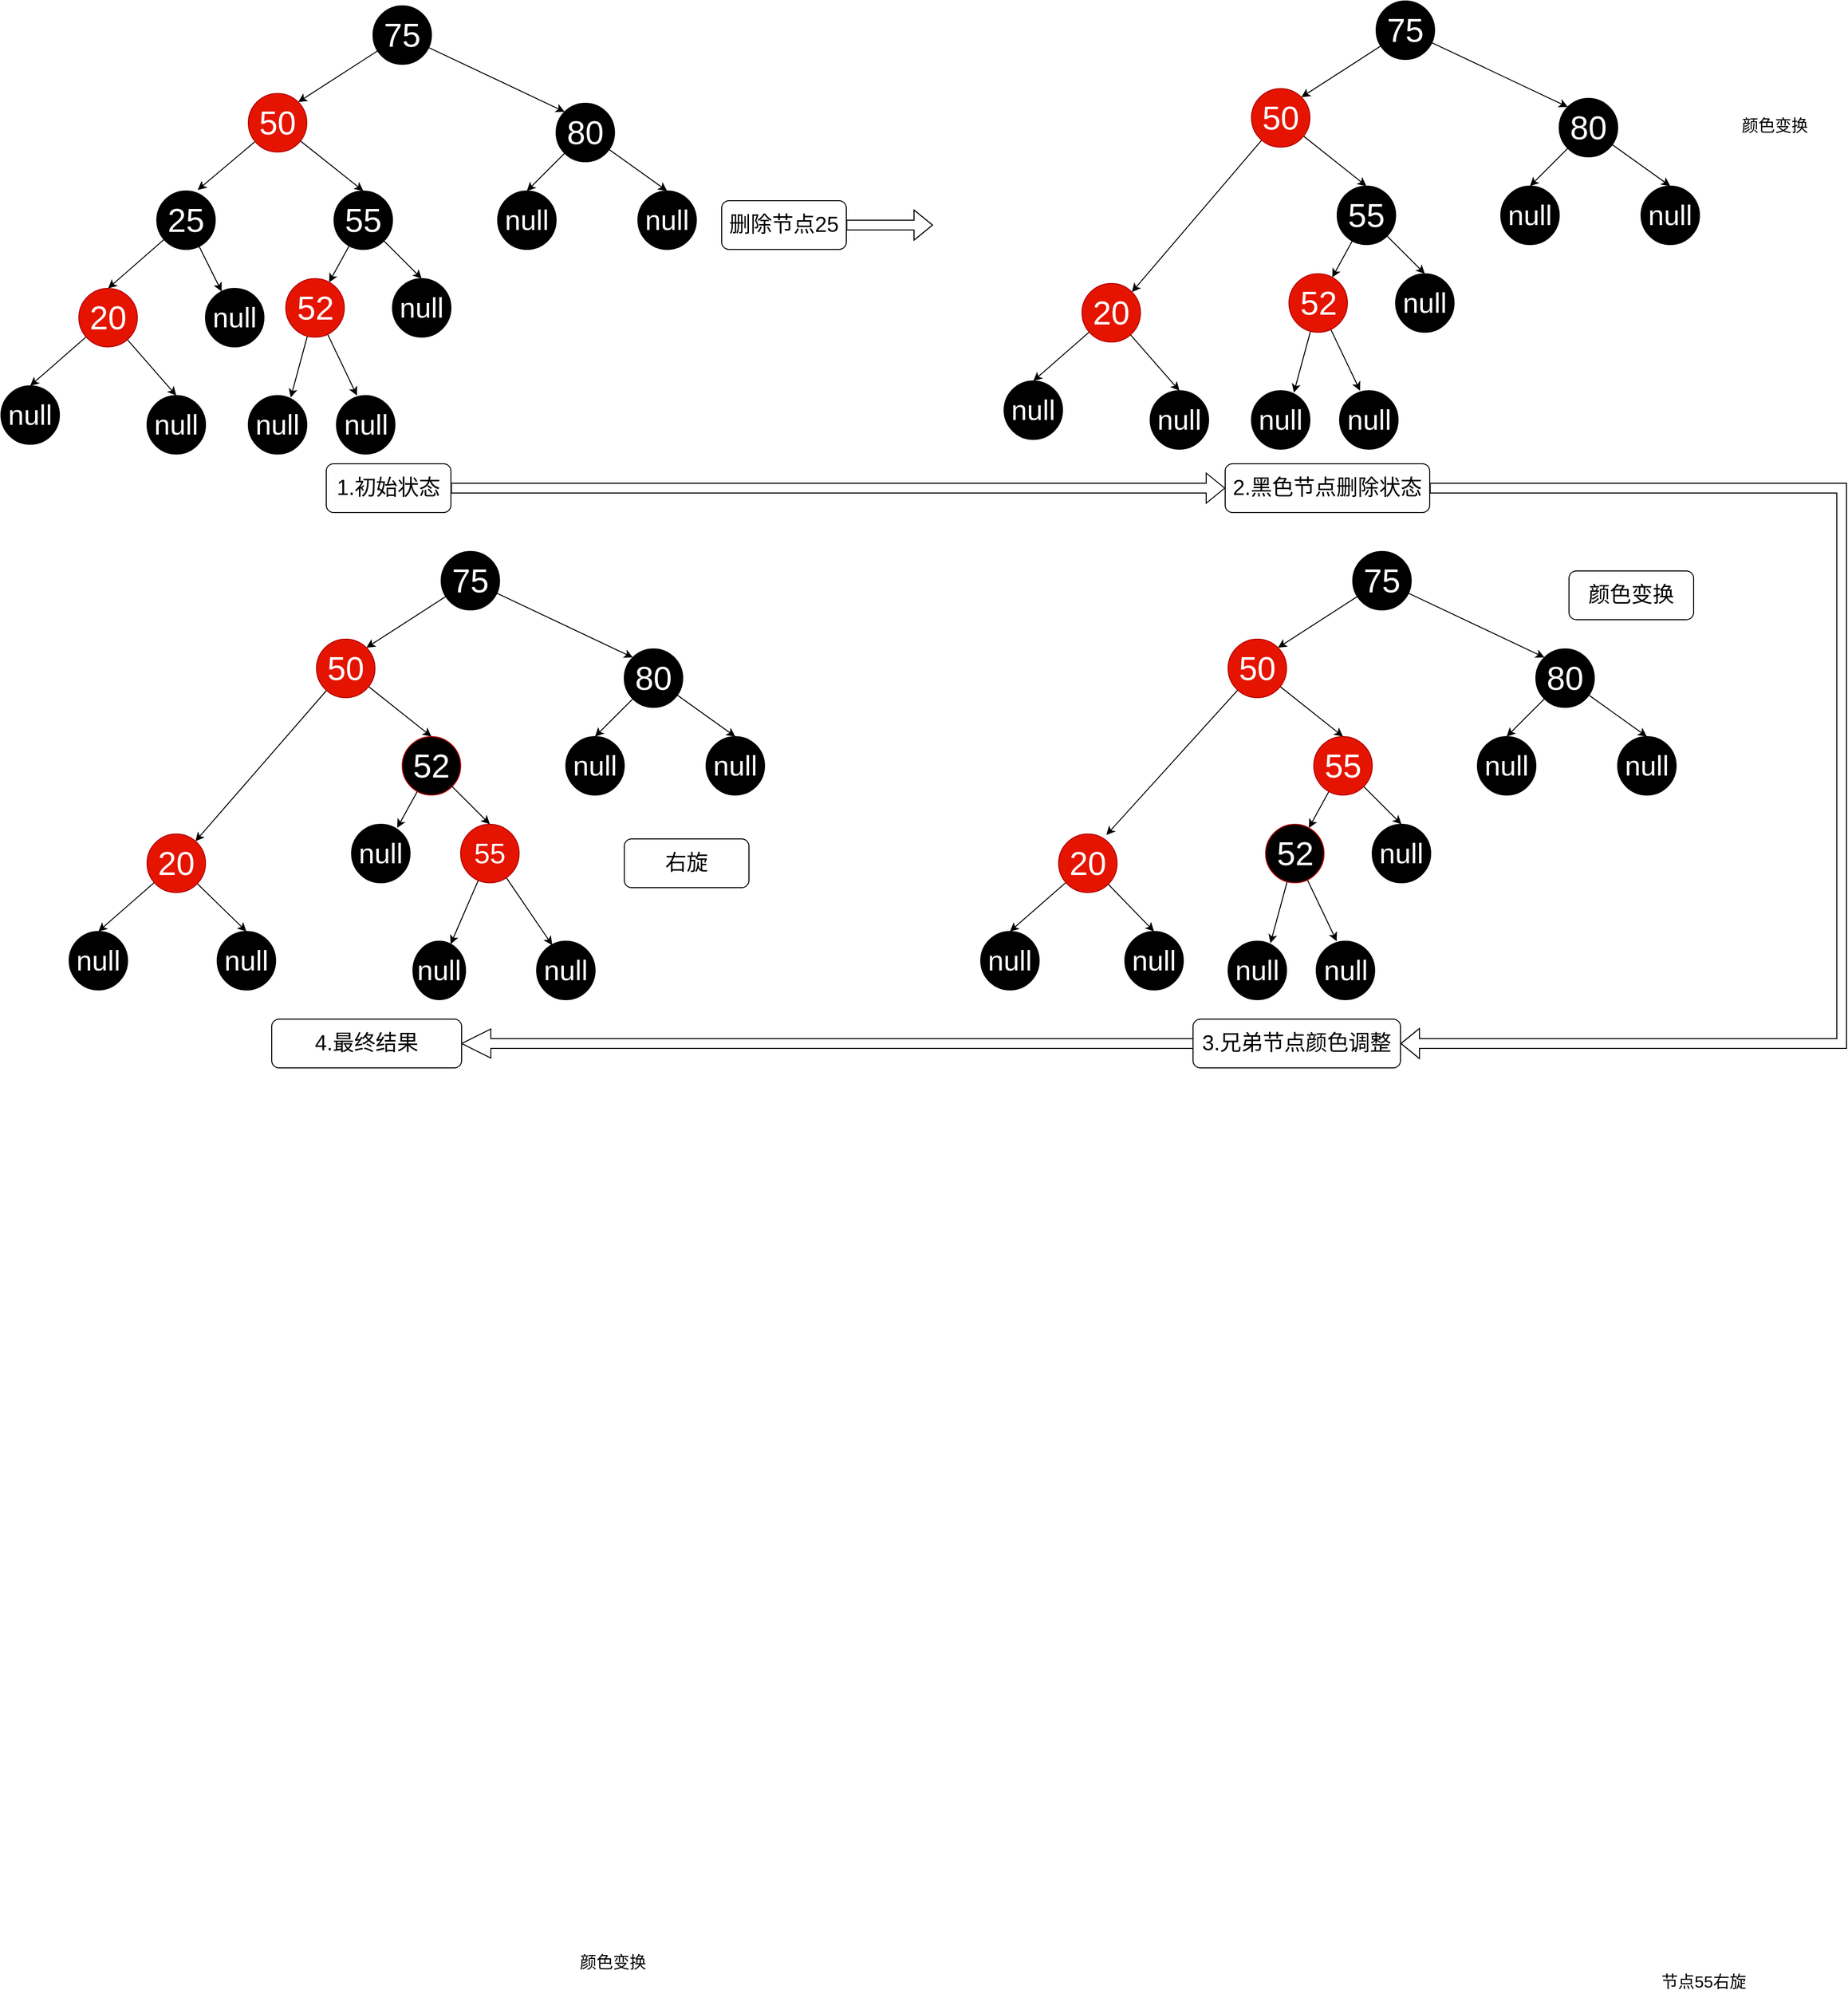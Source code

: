 <mxfile version="13.1.2" type="device"><diagram id="W_pzp3pL3rZrFJ7ERunr" name="第 1 页"><mxGraphModel dx="2239" dy="3083" grid="1" gridSize="10" guides="1" tooltips="1" connect="1" arrows="1" fold="1" page="1" pageScale="1" pageWidth="827" pageHeight="1169" math="0" shadow="0"><root><mxCell id="0"/><mxCell id="1" parent="0"/><mxCell id="Wbxu3e-vr_ZZM8FjFTum-79" style="edgeStyle=orthogonalEdgeStyle;shape=flexArrow;rounded=0;orthogonalLoop=1;jettySize=auto;html=1;" parent="1" source="Wbxu3e-vr_ZZM8FjFTum-71" edge="1"><mxGeometry relative="1" as="geometry"><mxPoint x="867" y="-1035" as="targetPoint"/></mxGeometry></mxCell><mxCell id="Wbxu3e-vr_ZZM8FjFTum-71" value="&lt;font style=&quot;font-size: 22px&quot;&gt;删除节点25&lt;/font&gt;" style="shape=ext;rounded=1;html=1;whiteSpace=wrap;" parent="1" vertex="1"><mxGeometry x="650" y="-1060" width="128" height="50" as="geometry"/></mxCell><mxCell id="Wbxu3e-vr_ZZM8FjFTum-72" value="&lt;span style=&quot;font-size: 22px&quot;&gt;颜色变换&lt;/span&gt;" style="shape=ext;rounded=1;html=1;whiteSpace=wrap;" parent="1" vertex="1"><mxGeometry x="1520" y="-680" width="128" height="50" as="geometry"/></mxCell><mxCell id="Wbxu3e-vr_ZZM8FjFTum-82" style="edgeStyle=orthogonalEdgeStyle;shape=flexArrow;rounded=0;orthogonalLoop=1;jettySize=auto;html=1;entryX=0;entryY=0.5;entryDx=0;entryDy=0;" parent="1" source="Wbxu3e-vr_ZZM8FjFTum-74" target="Wbxu3e-vr_ZZM8FjFTum-75" edge="1"><mxGeometry relative="1" as="geometry"/></mxCell><mxCell id="Wbxu3e-vr_ZZM8FjFTum-74" value="&lt;font style=&quot;font-size: 22px&quot;&gt;1.初始状态&lt;/font&gt;" style="shape=ext;rounded=1;html=1;whiteSpace=wrap;" parent="1" vertex="1"><mxGeometry x="244" y="-790" width="128" height="50" as="geometry"/></mxCell><mxCell id="Wbxu3e-vr_ZZM8FjFTum-83" style="edgeStyle=orthogonalEdgeStyle;shape=flexArrow;rounded=0;orthogonalLoop=1;jettySize=auto;html=1;entryX=1;entryY=0.5;entryDx=0;entryDy=0;curved=1;" parent="1" source="Wbxu3e-vr_ZZM8FjFTum-75" target="Wbxu3e-vr_ZZM8FjFTum-76" edge="1"><mxGeometry relative="1" as="geometry"><mxPoint x="1480" y="-300" as="targetPoint"/><Array as="points"><mxPoint x="1800" y="-765"/><mxPoint x="1800" y="-195"/></Array></mxGeometry></mxCell><mxCell id="Wbxu3e-vr_ZZM8FjFTum-75" value="&lt;span style=&quot;font-size: 22px&quot;&gt;2.黑色节点删除状态&lt;/span&gt;" style="shape=ext;rounded=1;html=1;whiteSpace=wrap;" parent="1" vertex="1"><mxGeometry x="1167" y="-790" width="210" height="50" as="geometry"/></mxCell><mxCell id="vnYigc10fwHIMwAXCY-f-185" style="edgeStyle=orthogonalEdgeStyle;rounded=0;orthogonalLoop=1;jettySize=auto;html=1;shape=arrow;" edge="1" parent="1" source="Wbxu3e-vr_ZZM8FjFTum-76" target="Wbxu3e-vr_ZZM8FjFTum-77"><mxGeometry relative="1" as="geometry"/></mxCell><mxCell id="Wbxu3e-vr_ZZM8FjFTum-76" value="&lt;span style=&quot;font-size: 22px&quot;&gt;3.兄弟节点颜色调整&lt;/span&gt;" style="shape=ext;rounded=1;html=1;whiteSpace=wrap;" parent="1" vertex="1"><mxGeometry x="1134" y="-220" width="213" height="50" as="geometry"/></mxCell><mxCell id="Wbxu3e-vr_ZZM8FjFTum-77" value="&lt;span style=&quot;font-size: 22px&quot;&gt;4.最终结果&lt;/span&gt;" style="shape=ext;rounded=1;html=1;whiteSpace=wrap;" parent="1" vertex="1"><mxGeometry x="188" y="-220" width="195" height="50" as="geometry"/></mxCell><mxCell id="Wbxu3e-vr_ZZM8FjFTum-81" style="edgeStyle=orthogonalEdgeStyle;shape=flexArrow;rounded=0;orthogonalLoop=1;jettySize=auto;html=1;exitX=0.5;exitY=1;exitDx=0;exitDy=0;" parent="1" edge="1"><mxGeometry relative="1" as="geometry"><mxPoint x="1177.5" y="-740" as="sourcePoint"/><mxPoint x="1177.5" y="-740" as="targetPoint"/></mxGeometry></mxCell><mxCell id="vnYigc10fwHIMwAXCY-f-212" value="&lt;font style=&quot;font-size: 17px&quot;&gt;颜色变换&lt;/font&gt;" style="edgeLabel;html=1;align=center;verticalAlign=middle;resizable=0;points=[];" vertex="1" connectable="0" parent="1"><mxGeometry x="510" y="750" as="geometry"><mxPoint x="28" y="-1" as="offset"/></mxGeometry></mxCell><mxCell id="vnYigc10fwHIMwAXCY-f-237" style="edgeStyle=none;rounded=0;orthogonalLoop=1;jettySize=auto;html=1;entryX=0.5;entryY=0;entryDx=0;entryDy=0;" edge="1" parent="1" source="vnYigc10fwHIMwAXCY-f-239" target="vnYigc10fwHIMwAXCY-f-256"><mxGeometry relative="1" as="geometry"/></mxCell><mxCell id="vnYigc10fwHIMwAXCY-f-238" style="edgeStyle=none;rounded=0;orthogonalLoop=1;jettySize=auto;html=1;" edge="1" parent="1" source="vnYigc10fwHIMwAXCY-f-239" target="vnYigc10fwHIMwAXCY-f-259"><mxGeometry relative="1" as="geometry"/></mxCell><object label="&lt;font style=&quot;font-size: 34px&quot;&gt;55&lt;/font&gt;" id="vnYigc10fwHIMwAXCY-f-239"><mxCell style="ellipse;whiteSpace=wrap;html=1;fillColor=#e51400;strokeColor=#B20000;fontColor=#ffffff;align=center;labelBackgroundColor=none;labelBorderColor=none;" vertex="1" parent="1"><mxGeometry x="1258" y="-510" width="60" height="60" as="geometry"/></mxCell></object><mxCell id="vnYigc10fwHIMwAXCY-f-240" style="edgeStyle=none;rounded=0;orthogonalLoop=1;jettySize=auto;html=1;entryX=0.5;entryY=0;entryDx=0;entryDy=0;fontSize=36;fontColor=#FFFFFF;" edge="1" parent="1" source="vnYigc10fwHIMwAXCY-f-242" target="vnYigc10fwHIMwAXCY-f-252"><mxGeometry relative="1" as="geometry"/></mxCell><mxCell id="vnYigc10fwHIMwAXCY-f-241" style="edgeStyle=none;rounded=0;orthogonalLoop=1;jettySize=auto;html=1;entryX=0.5;entryY=0;entryDx=0;entryDy=0;fontSize=36;fontColor=#FFFFFF;" edge="1" parent="1" source="vnYigc10fwHIMwAXCY-f-242" target="vnYigc10fwHIMwAXCY-f-249"><mxGeometry relative="1" as="geometry"/></mxCell><object label="&lt;font style=&quot;font-size: 34px&quot;&gt;80&lt;/font&gt;" id="vnYigc10fwHIMwAXCY-f-242"><mxCell style="ellipse;whiteSpace=wrap;html=1;fillColor=#000000;strokeColor=#000000;fontColor=#FFFFFF;align=center;labelBackgroundColor=none;labelBorderColor=none;" vertex="1" parent="1"><mxGeometry x="1486" y="-600" width="60" height="60" as="geometry"/></mxCell></object><mxCell id="vnYigc10fwHIMwAXCY-f-243" style="edgeStyle=none;rounded=0;orthogonalLoop=1;jettySize=auto;html=1;entryX=1;entryY=0;entryDx=0;entryDy=0;fontSize=36;fontColor=#FFFFFF;" edge="1" parent="1" source="vnYigc10fwHIMwAXCY-f-245" target="vnYigc10fwHIMwAXCY-f-248"><mxGeometry relative="1" as="geometry"/></mxCell><mxCell id="vnYigc10fwHIMwAXCY-f-244" style="edgeStyle=none;rounded=0;orthogonalLoop=1;jettySize=auto;html=1;entryX=0;entryY=0;entryDx=0;entryDy=0;fontSize=36;fontColor=#FFFFFF;" edge="1" parent="1" source="vnYigc10fwHIMwAXCY-f-245" target="vnYigc10fwHIMwAXCY-f-242"><mxGeometry relative="1" as="geometry"/></mxCell><object label="&lt;font style=&quot;font-size: 34px&quot;&gt;75&lt;/font&gt;" id="vnYigc10fwHIMwAXCY-f-245"><mxCell style="ellipse;whiteSpace=wrap;html=1;fillColor=#000000;strokeColor=#000000;fontColor=#FFFFFF;align=center;labelBackgroundColor=none;labelBorderColor=none;" vertex="1" parent="1"><mxGeometry x="1298" y="-700" width="60" height="60" as="geometry"/></mxCell></object><mxCell id="vnYigc10fwHIMwAXCY-f-246" style="edgeStyle=none;rounded=0;orthogonalLoop=1;jettySize=auto;html=1;entryX=0.5;entryY=0;entryDx=0;entryDy=0;" edge="1" parent="1" source="vnYigc10fwHIMwAXCY-f-248" target="vnYigc10fwHIMwAXCY-f-239"><mxGeometry relative="1" as="geometry"/></mxCell><mxCell id="vnYigc10fwHIMwAXCY-f-247" style="edgeStyle=none;rounded=0;orthogonalLoop=1;jettySize=auto;html=1;entryX=0.817;entryY=0.017;entryDx=0;entryDy=0;entryPerimeter=0;" edge="1" parent="1" source="vnYigc10fwHIMwAXCY-f-248" target="vnYigc10fwHIMwAXCY-f-255"><mxGeometry relative="1" as="geometry"/></mxCell><object label="&lt;font style=&quot;font-size: 34px&quot;&gt;50&lt;/font&gt;" id="vnYigc10fwHIMwAXCY-f-248"><mxCell style="ellipse;whiteSpace=wrap;html=1;fillColor=#e51400;strokeColor=#B20000;fontColor=#ffffff;align=center;labelBackgroundColor=none;labelBorderColor=none;" vertex="1" parent="1"><mxGeometry x="1170" y="-610" width="60" height="60" as="geometry"/></mxCell></object><object label="&lt;font style=&quot;font-size: 29px&quot;&gt;null&lt;/font&gt;" id="vnYigc10fwHIMwAXCY-f-249"><mxCell style="ellipse;whiteSpace=wrap;html=1;fillColor=#000000;strokeColor=#000000;fontColor=#FFFFFF;align=center;labelBackgroundColor=none;labelBorderColor=none;" vertex="1" parent="1"><mxGeometry x="1570" y="-510" width="60" height="60" as="geometry"/></mxCell></object><object label="&lt;font style=&quot;font-size: 29px&quot;&gt;null&lt;/font&gt;" id="vnYigc10fwHIMwAXCY-f-250"><mxCell style="ellipse;whiteSpace=wrap;html=1;fillColor=#000000;strokeColor=#000000;fontColor=#FFFFFF;align=center;labelBackgroundColor=none;labelBorderColor=none;" vertex="1" parent="1"><mxGeometry x="1064" y="-310" width="60" height="60" as="geometry"/></mxCell></object><object label="&lt;font style=&quot;font-size: 29px&quot;&gt;null&lt;/font&gt;" id="vnYigc10fwHIMwAXCY-f-251"><mxCell style="ellipse;whiteSpace=wrap;html=1;fillColor=#000000;strokeColor=#000000;fontColor=#FFFFFF;align=center;labelBackgroundColor=none;labelBorderColor=none;" vertex="1" parent="1"><mxGeometry x="916" y="-310" width="60" height="60" as="geometry"/></mxCell></object><object label="&lt;font style=&quot;font-size: 29px&quot;&gt;null&lt;/font&gt;" id="vnYigc10fwHIMwAXCY-f-252"><mxCell style="ellipse;whiteSpace=wrap;html=1;fillColor=#000000;strokeColor=#000000;fontColor=#FFFFFF;align=center;labelBackgroundColor=none;labelBorderColor=none;" vertex="1" parent="1"><mxGeometry x="1426" y="-510" width="60" height="60" as="geometry"/></mxCell></object><mxCell id="vnYigc10fwHIMwAXCY-f-253" style="edgeStyle=none;rounded=0;orthogonalLoop=1;jettySize=auto;html=1;entryX=0.5;entryY=0;entryDx=0;entryDy=0;" edge="1" parent="1" source="vnYigc10fwHIMwAXCY-f-255" target="vnYigc10fwHIMwAXCY-f-251"><mxGeometry relative="1" as="geometry"/></mxCell><mxCell id="vnYigc10fwHIMwAXCY-f-254" style="edgeStyle=none;rounded=0;orthogonalLoop=1;jettySize=auto;html=1;entryX=0.5;entryY=0;entryDx=0;entryDy=0;" edge="1" parent="1" source="vnYigc10fwHIMwAXCY-f-255" target="vnYigc10fwHIMwAXCY-f-250"><mxGeometry relative="1" as="geometry"/></mxCell><object label="&lt;font style=&quot;font-size: 34px&quot;&gt;20&lt;/font&gt;" id="vnYigc10fwHIMwAXCY-f-255"><mxCell style="ellipse;whiteSpace=wrap;html=1;fillColor=#e51400;strokeColor=#B20000;fontColor=#ffffff;align=center;labelBackgroundColor=none;labelBorderColor=none;" vertex="1" parent="1"><mxGeometry x="996" y="-410" width="60" height="60" as="geometry"/></mxCell></object><object label="&lt;font style=&quot;font-size: 29px&quot;&gt;null&lt;/font&gt;" id="vnYigc10fwHIMwAXCY-f-256"><mxCell style="ellipse;whiteSpace=wrap;html=1;fillColor=#000000;strokeColor=#000000;fontColor=#FFFFFF;align=center;labelBackgroundColor=none;labelBorderColor=none;" vertex="1" parent="1"><mxGeometry x="1318" y="-420" width="60" height="60" as="geometry"/></mxCell></object><mxCell id="vnYigc10fwHIMwAXCY-f-257" style="edgeStyle=none;rounded=0;orthogonalLoop=1;jettySize=auto;html=1;entryX=0.725;entryY=0.033;entryDx=0;entryDy=0;entryPerimeter=0;" edge="1" parent="1" source="vnYigc10fwHIMwAXCY-f-259" target="vnYigc10fwHIMwAXCY-f-260"><mxGeometry relative="1" as="geometry"/></mxCell><mxCell id="vnYigc10fwHIMwAXCY-f-258" style="edgeStyle=none;rounded=0;orthogonalLoop=1;jettySize=auto;html=1;entryX=0.35;entryY=0;entryDx=0;entryDy=0;entryPerimeter=0;" edge="1" parent="1" source="vnYigc10fwHIMwAXCY-f-259" target="vnYigc10fwHIMwAXCY-f-261"><mxGeometry relative="1" as="geometry"/></mxCell><object label="&lt;font style=&quot;font-size: 34px&quot;&gt;52&lt;/font&gt;" id="vnYigc10fwHIMwAXCY-f-259"><mxCell style="ellipse;whiteSpace=wrap;html=1;fillColor=#000000;strokeColor=#B20000;fontColor=#ffffff;align=center;labelBackgroundColor=none;labelBorderColor=none;" vertex="1" parent="1"><mxGeometry x="1208.5" y="-420" width="60" height="60" as="geometry"/></mxCell></object><object label="&lt;font style=&quot;font-size: 29px&quot;&gt;null&lt;/font&gt;" id="vnYigc10fwHIMwAXCY-f-260"><mxCell style="ellipse;whiteSpace=wrap;html=1;fillColor=#000000;strokeColor=#000000;fontColor=#FFFFFF;align=center;labelBackgroundColor=none;labelBorderColor=none;" vertex="1" parent="1"><mxGeometry x="1170" y="-300" width="60" height="60" as="geometry"/></mxCell></object><object label="&lt;font style=&quot;font-size: 29px&quot;&gt;null&lt;/font&gt;" id="vnYigc10fwHIMwAXCY-f-261"><mxCell style="ellipse;whiteSpace=wrap;html=1;fillColor=#000000;strokeColor=#000000;fontColor=#FFFFFF;align=center;labelBackgroundColor=none;labelBorderColor=none;" vertex="1" parent="1"><mxGeometry x="1260.5" y="-300" width="60" height="60" as="geometry"/></mxCell></object><mxCell id="vnYigc10fwHIMwAXCY-f-262" value="&lt;font style=&quot;font-size: 17px&quot;&gt;节点55右旋&lt;/font&gt;" style="edgeLabel;html=1;align=center;verticalAlign=middle;resizable=0;points=[];" vertex="1" connectable="0" parent="1"><mxGeometry x="1630" y="770" as="geometry"><mxPoint x="28" y="-1" as="offset"/></mxGeometry></mxCell><mxCell id="vnYigc10fwHIMwAXCY-f-288" style="edgeStyle=none;rounded=0;orthogonalLoop=1;jettySize=auto;html=1;entryX=0.5;entryY=0;entryDx=0;entryDy=0;" edge="1" parent="1" source="vnYigc10fwHIMwAXCY-f-290" target="vnYigc10fwHIMwAXCY-f-311"><mxGeometry relative="1" as="geometry"/></mxCell><mxCell id="vnYigc10fwHIMwAXCY-f-289" style="edgeStyle=none;rounded=0;orthogonalLoop=1;jettySize=auto;html=1;" edge="1" parent="1" source="vnYigc10fwHIMwAXCY-f-290" target="vnYigc10fwHIMwAXCY-f-314"><mxGeometry relative="1" as="geometry"/></mxCell><object label="&lt;font style=&quot;font-size: 34px&quot;&gt;55&lt;/font&gt;" id="vnYigc10fwHIMwAXCY-f-290"><mxCell style="ellipse;whiteSpace=wrap;html=1;fillColor=#000000;strokeColor=#000000;fontColor=#FFFFFF;align=center;labelBackgroundColor=none;labelBorderColor=none;" vertex="1" parent="1"><mxGeometry x="252" y="-1070" width="60" height="60" as="geometry"/></mxCell></object><mxCell id="vnYigc10fwHIMwAXCY-f-291" style="edgeStyle=none;rounded=0;orthogonalLoop=1;jettySize=auto;html=1;entryX=0.5;entryY=0;entryDx=0;entryDy=0;fontSize=36;fontColor=#FFFFFF;" edge="1" parent="1" source="vnYigc10fwHIMwAXCY-f-293" target="vnYigc10fwHIMwAXCY-f-307"><mxGeometry relative="1" as="geometry"/></mxCell><mxCell id="vnYigc10fwHIMwAXCY-f-292" style="edgeStyle=none;rounded=0;orthogonalLoop=1;jettySize=auto;html=1;entryX=0.5;entryY=0;entryDx=0;entryDy=0;fontSize=36;fontColor=#FFFFFF;" edge="1" parent="1" source="vnYigc10fwHIMwAXCY-f-293" target="vnYigc10fwHIMwAXCY-f-300"><mxGeometry relative="1" as="geometry"/></mxCell><object label="&lt;font style=&quot;font-size: 34px&quot;&gt;80&lt;/font&gt;" id="vnYigc10fwHIMwAXCY-f-293"><mxCell style="ellipse;whiteSpace=wrap;html=1;fillColor=#000000;strokeColor=#000000;fontColor=#FFFFFF;align=center;labelBackgroundColor=none;labelBorderColor=none;" vertex="1" parent="1"><mxGeometry x="480" y="-1160" width="60" height="60" as="geometry"/></mxCell></object><mxCell id="vnYigc10fwHIMwAXCY-f-294" style="edgeStyle=none;rounded=0;orthogonalLoop=1;jettySize=auto;html=1;entryX=1;entryY=0;entryDx=0;entryDy=0;fontSize=36;fontColor=#FFFFFF;" edge="1" parent="1" source="vnYigc10fwHIMwAXCY-f-296" target="vnYigc10fwHIMwAXCY-f-299"><mxGeometry relative="1" as="geometry"/></mxCell><mxCell id="vnYigc10fwHIMwAXCY-f-295" style="edgeStyle=none;rounded=0;orthogonalLoop=1;jettySize=auto;html=1;entryX=0;entryY=0;entryDx=0;entryDy=0;fontSize=36;fontColor=#FFFFFF;" edge="1" parent="1" source="vnYigc10fwHIMwAXCY-f-296" target="vnYigc10fwHIMwAXCY-f-293"><mxGeometry relative="1" as="geometry"/></mxCell><object label="&lt;font style=&quot;font-size: 34px&quot;&gt;75&lt;/font&gt;" id="vnYigc10fwHIMwAXCY-f-296"><mxCell style="ellipse;whiteSpace=wrap;html=1;fillColor=#000000;strokeColor=#000000;fontColor=#FFFFFF;align=center;labelBackgroundColor=none;labelBorderColor=none;" vertex="1" parent="1"><mxGeometry x="292" y="-1260" width="60" height="60" as="geometry"/></mxCell></object><mxCell id="vnYigc10fwHIMwAXCY-f-297" style="edgeStyle=none;rounded=0;orthogonalLoop=1;jettySize=auto;html=1;entryX=0.7;entryY=-0.017;entryDx=0;entryDy=0;entryPerimeter=0;" edge="1" parent="1" source="vnYigc10fwHIMwAXCY-f-299" target="vnYigc10fwHIMwAXCY-f-304"><mxGeometry relative="1" as="geometry"/></mxCell><mxCell id="vnYigc10fwHIMwAXCY-f-298" style="edgeStyle=none;rounded=0;orthogonalLoop=1;jettySize=auto;html=1;entryX=0.5;entryY=0;entryDx=0;entryDy=0;" edge="1" parent="1" source="vnYigc10fwHIMwAXCY-f-299" target="vnYigc10fwHIMwAXCY-f-290"><mxGeometry relative="1" as="geometry"/></mxCell><object label="&lt;font style=&quot;font-size: 34px&quot;&gt;50&lt;/font&gt;" id="vnYigc10fwHIMwAXCY-f-299"><mxCell style="ellipse;whiteSpace=wrap;html=1;fillColor=#e51400;strokeColor=#B20000;fontColor=#ffffff;align=center;labelBackgroundColor=none;labelBorderColor=none;" vertex="1" parent="1"><mxGeometry x="164" y="-1170" width="60" height="60" as="geometry"/></mxCell></object><object label="&lt;font style=&quot;font-size: 29px&quot;&gt;null&lt;/font&gt;" id="vnYigc10fwHIMwAXCY-f-300"><mxCell style="ellipse;whiteSpace=wrap;html=1;fillColor=#000000;strokeColor=#000000;fontColor=#FFFFFF;align=center;labelBackgroundColor=none;labelBorderColor=none;" vertex="1" parent="1"><mxGeometry x="564" y="-1070" width="60" height="60" as="geometry"/></mxCell></object><object label="&lt;font style=&quot;font-size: 29px&quot;&gt;null&lt;/font&gt;" id="vnYigc10fwHIMwAXCY-f-301"><mxCell style="ellipse;whiteSpace=wrap;html=1;fillColor=#000000;strokeColor=#000000;fontColor=#FFFFFF;align=center;labelBackgroundColor=none;labelBorderColor=none;" vertex="1" parent="1"><mxGeometry x="120" y="-970" width="60" height="60" as="geometry"/></mxCell></object><mxCell id="vnYigc10fwHIMwAXCY-f-302" style="edgeStyle=none;rounded=0;orthogonalLoop=1;jettySize=auto;html=1;entryX=0.5;entryY=0;entryDx=0;entryDy=0;" edge="1" parent="1" source="vnYigc10fwHIMwAXCY-f-304" target="vnYigc10fwHIMwAXCY-f-310"><mxGeometry relative="1" as="geometry"/></mxCell><mxCell id="vnYigc10fwHIMwAXCY-f-303" style="edgeStyle=none;rounded=0;orthogonalLoop=1;jettySize=auto;html=1;" edge="1" parent="1" source="vnYigc10fwHIMwAXCY-f-304" target="vnYigc10fwHIMwAXCY-f-301"><mxGeometry relative="1" as="geometry"/></mxCell><object label="&lt;font style=&quot;font-size: 34px&quot;&gt;25&lt;/font&gt;" id="vnYigc10fwHIMwAXCY-f-304"><mxCell style="ellipse;whiteSpace=wrap;html=1;fillColor=#000000;strokeColor=#000000;fontColor=#FFFFFF;align=center;labelBackgroundColor=none;labelBorderColor=none;" vertex="1" parent="1"><mxGeometry x="70" y="-1070" width="60" height="60" as="geometry"/></mxCell></object><object label="&lt;font style=&quot;font-size: 29px&quot;&gt;null&lt;/font&gt;" id="vnYigc10fwHIMwAXCY-f-305"><mxCell style="ellipse;whiteSpace=wrap;html=1;fillColor=#000000;strokeColor=#000000;fontColor=#FFFFFF;align=center;labelBackgroundColor=none;labelBorderColor=none;" vertex="1" parent="1"><mxGeometry x="60" y="-860" width="60" height="60" as="geometry"/></mxCell></object><object label="&lt;font style=&quot;font-size: 29px&quot;&gt;null&lt;/font&gt;" id="vnYigc10fwHIMwAXCY-f-306"><mxCell style="ellipse;whiteSpace=wrap;html=1;fillColor=#000000;strokeColor=#000000;fontColor=#FFFFFF;align=center;labelBackgroundColor=none;labelBorderColor=none;" vertex="1" parent="1"><mxGeometry x="-90" y="-870" width="60" height="60" as="geometry"/></mxCell></object><object label="&lt;font style=&quot;font-size: 29px&quot;&gt;null&lt;/font&gt;" id="vnYigc10fwHIMwAXCY-f-307"><mxCell style="ellipse;whiteSpace=wrap;html=1;fillColor=#000000;strokeColor=#000000;fontColor=#FFFFFF;align=center;labelBackgroundColor=none;labelBorderColor=none;" vertex="1" parent="1"><mxGeometry x="420" y="-1070" width="60" height="60" as="geometry"/></mxCell></object><mxCell id="vnYigc10fwHIMwAXCY-f-308" style="edgeStyle=none;rounded=0;orthogonalLoop=1;jettySize=auto;html=1;entryX=0.5;entryY=0;entryDx=0;entryDy=0;" edge="1" parent="1" source="vnYigc10fwHIMwAXCY-f-310" target="vnYigc10fwHIMwAXCY-f-306"><mxGeometry relative="1" as="geometry"/></mxCell><mxCell id="vnYigc10fwHIMwAXCY-f-309" style="edgeStyle=none;rounded=0;orthogonalLoop=1;jettySize=auto;html=1;entryX=0.5;entryY=0;entryDx=0;entryDy=0;" edge="1" parent="1" source="vnYigc10fwHIMwAXCY-f-310" target="vnYigc10fwHIMwAXCY-f-305"><mxGeometry relative="1" as="geometry"/></mxCell><object label="&lt;font style=&quot;font-size: 34px&quot;&gt;20&lt;/font&gt;" id="vnYigc10fwHIMwAXCY-f-310"><mxCell style="ellipse;whiteSpace=wrap;html=1;fillColor=#e51400;strokeColor=#B20000;fontColor=#ffffff;align=center;labelBackgroundColor=none;labelBorderColor=none;" vertex="1" parent="1"><mxGeometry x="-10" y="-970" width="60" height="60" as="geometry"/></mxCell></object><object label="&lt;font style=&quot;font-size: 29px&quot;&gt;null&lt;/font&gt;" id="vnYigc10fwHIMwAXCY-f-311"><mxCell style="ellipse;whiteSpace=wrap;html=1;fillColor=#000000;strokeColor=#000000;fontColor=#FFFFFF;align=center;labelBackgroundColor=none;labelBorderColor=none;" vertex="1" parent="1"><mxGeometry x="312" y="-980" width="60" height="60" as="geometry"/></mxCell></object><mxCell id="vnYigc10fwHIMwAXCY-f-312" style="edgeStyle=none;rounded=0;orthogonalLoop=1;jettySize=auto;html=1;entryX=0.725;entryY=0.033;entryDx=0;entryDy=0;entryPerimeter=0;" edge="1" parent="1" source="vnYigc10fwHIMwAXCY-f-314" target="vnYigc10fwHIMwAXCY-f-315"><mxGeometry relative="1" as="geometry"/></mxCell><mxCell id="vnYigc10fwHIMwAXCY-f-313" style="edgeStyle=none;rounded=0;orthogonalLoop=1;jettySize=auto;html=1;entryX=0.35;entryY=0;entryDx=0;entryDy=0;entryPerimeter=0;" edge="1" parent="1" source="vnYigc10fwHIMwAXCY-f-314" target="vnYigc10fwHIMwAXCY-f-316"><mxGeometry relative="1" as="geometry"/></mxCell><object label="&lt;font style=&quot;font-size: 34px&quot;&gt;52&lt;/font&gt;" id="vnYigc10fwHIMwAXCY-f-314"><mxCell style="ellipse;whiteSpace=wrap;html=1;fillColor=#e51400;strokeColor=#B20000;fontColor=#ffffff;align=center;labelBackgroundColor=none;labelBorderColor=none;" vertex="1" parent="1"><mxGeometry x="202.5" y="-980" width="60" height="60" as="geometry"/></mxCell></object><object label="&lt;font style=&quot;font-size: 29px&quot;&gt;null&lt;/font&gt;" id="vnYigc10fwHIMwAXCY-f-315"><mxCell style="ellipse;whiteSpace=wrap;html=1;fillColor=#000000;strokeColor=#000000;fontColor=#FFFFFF;align=center;labelBackgroundColor=none;labelBorderColor=none;" vertex="1" parent="1"><mxGeometry x="164" y="-860" width="60" height="60" as="geometry"/></mxCell></object><object label="&lt;font style=&quot;font-size: 29px&quot;&gt;null&lt;/font&gt;" id="vnYigc10fwHIMwAXCY-f-316"><mxCell style="ellipse;whiteSpace=wrap;html=1;fillColor=#000000;strokeColor=#000000;fontColor=#FFFFFF;align=center;labelBackgroundColor=none;labelBorderColor=none;" vertex="1" parent="1"><mxGeometry x="254.5" y="-860" width="60" height="60" as="geometry"/></mxCell></object><mxCell id="vnYigc10fwHIMwAXCY-f-317" style="edgeStyle=none;rounded=0;orthogonalLoop=1;jettySize=auto;html=1;entryX=0.5;entryY=0;entryDx=0;entryDy=0;" edge="1" parent="1" source="vnYigc10fwHIMwAXCY-f-319" target="vnYigc10fwHIMwAXCY-f-341"><mxGeometry relative="1" as="geometry"/></mxCell><mxCell id="vnYigc10fwHIMwAXCY-f-318" style="edgeStyle=none;rounded=0;orthogonalLoop=1;jettySize=auto;html=1;" edge="1" parent="1" source="vnYigc10fwHIMwAXCY-f-319" target="vnYigc10fwHIMwAXCY-f-344"><mxGeometry relative="1" as="geometry"/></mxCell><object label="&lt;font style=&quot;font-size: 34px&quot;&gt;55&lt;/font&gt;" id="vnYigc10fwHIMwAXCY-f-319"><mxCell style="ellipse;whiteSpace=wrap;html=1;fillColor=#000000;strokeColor=#000000;fontColor=#FFFFFF;align=center;labelBackgroundColor=none;labelBorderColor=none;" vertex="1" parent="1"><mxGeometry x="1282" y="-1075" width="60" height="60" as="geometry"/></mxCell></object><mxCell id="vnYigc10fwHIMwAXCY-f-320" style="edgeStyle=none;rounded=0;orthogonalLoop=1;jettySize=auto;html=1;entryX=0.5;entryY=0;entryDx=0;entryDy=0;fontSize=36;fontColor=#FFFFFF;" edge="1" parent="1" source="vnYigc10fwHIMwAXCY-f-323" target="vnYigc10fwHIMwAXCY-f-337"><mxGeometry relative="1" as="geometry"/></mxCell><mxCell id="vnYigc10fwHIMwAXCY-f-321" style="edgeStyle=none;rounded=0;orthogonalLoop=1;jettySize=auto;html=1;entryX=0.5;entryY=0;entryDx=0;entryDy=0;fontSize=36;fontColor=#FFFFFF;" edge="1" parent="1" source="vnYigc10fwHIMwAXCY-f-323" target="vnYigc10fwHIMwAXCY-f-330"><mxGeometry relative="1" as="geometry"/></mxCell><mxCell id="vnYigc10fwHIMwAXCY-f-322" value="&lt;font style=&quot;font-size: 17px&quot;&gt;颜色变换&lt;/font&gt;" style="edgeLabel;html=1;align=center;verticalAlign=middle;resizable=0;points=[];" vertex="1" connectable="0" parent="1"><mxGeometry x="1702.5" y="-1135" as="geometry"><mxPoint x="28" y="-1" as="offset"/></mxGeometry></mxCell><object label="&lt;font style=&quot;font-size: 34px&quot;&gt;80&lt;/font&gt;" id="vnYigc10fwHIMwAXCY-f-323"><mxCell style="ellipse;whiteSpace=wrap;html=1;fillColor=#000000;strokeColor=#000000;fontColor=#FFFFFF;align=center;labelBackgroundColor=none;labelBorderColor=none;" vertex="1" parent="1"><mxGeometry x="1510" y="-1165" width="60" height="60" as="geometry"/></mxCell></object><mxCell id="vnYigc10fwHIMwAXCY-f-324" style="edgeStyle=none;rounded=0;orthogonalLoop=1;jettySize=auto;html=1;entryX=1;entryY=0;entryDx=0;entryDy=0;fontSize=36;fontColor=#FFFFFF;" edge="1" parent="1" source="vnYigc10fwHIMwAXCY-f-326" target="vnYigc10fwHIMwAXCY-f-329"><mxGeometry relative="1" as="geometry"/></mxCell><mxCell id="vnYigc10fwHIMwAXCY-f-325" style="edgeStyle=none;rounded=0;orthogonalLoop=1;jettySize=auto;html=1;entryX=0;entryY=0;entryDx=0;entryDy=0;fontSize=36;fontColor=#FFFFFF;" edge="1" parent="1" source="vnYigc10fwHIMwAXCY-f-326" target="vnYigc10fwHIMwAXCY-f-323"><mxGeometry relative="1" as="geometry"/></mxCell><object label="&lt;font style=&quot;font-size: 34px&quot;&gt;75&lt;/font&gt;" id="vnYigc10fwHIMwAXCY-f-326"><mxCell style="ellipse;whiteSpace=wrap;html=1;fillColor=#000000;strokeColor=#000000;fontColor=#FFFFFF;align=center;labelBackgroundColor=none;labelBorderColor=none;" vertex="1" parent="1"><mxGeometry x="1322" y="-1265" width="60" height="60" as="geometry"/></mxCell></object><mxCell id="vnYigc10fwHIMwAXCY-f-328" style="edgeStyle=none;rounded=0;orthogonalLoop=1;jettySize=auto;html=1;entryX=0.5;entryY=0;entryDx=0;entryDy=0;" edge="1" parent="1" source="vnYigc10fwHIMwAXCY-f-329" target="vnYigc10fwHIMwAXCY-f-319"><mxGeometry relative="1" as="geometry"/></mxCell><mxCell id="vnYigc10fwHIMwAXCY-f-347" style="rounded=0;orthogonalLoop=1;jettySize=auto;html=1;entryX=1;entryY=0;entryDx=0;entryDy=0;" edge="1" parent="1" source="vnYigc10fwHIMwAXCY-f-329" target="vnYigc10fwHIMwAXCY-f-340"><mxGeometry relative="1" as="geometry"/></mxCell><object label="&lt;font style=&quot;font-size: 34px&quot;&gt;50&lt;/font&gt;" id="vnYigc10fwHIMwAXCY-f-329"><mxCell style="ellipse;whiteSpace=wrap;html=1;fillColor=#e51400;strokeColor=#B20000;fontColor=#ffffff;align=center;labelBackgroundColor=none;labelBorderColor=none;" vertex="1" parent="1"><mxGeometry x="1194" y="-1175" width="60" height="60" as="geometry"/></mxCell></object><object label="&lt;font style=&quot;font-size: 29px&quot;&gt;null&lt;/font&gt;" id="vnYigc10fwHIMwAXCY-f-330"><mxCell style="ellipse;whiteSpace=wrap;html=1;fillColor=#000000;strokeColor=#000000;fontColor=#FFFFFF;align=center;labelBackgroundColor=none;labelBorderColor=none;" vertex="1" parent="1"><mxGeometry x="1594" y="-1075" width="60" height="60" as="geometry"/></mxCell></object><object label="&lt;font style=&quot;font-size: 29px&quot;&gt;null&lt;/font&gt;" id="vnYigc10fwHIMwAXCY-f-335"><mxCell style="ellipse;whiteSpace=wrap;html=1;fillColor=#000000;strokeColor=#000000;fontColor=#FFFFFF;align=center;labelBackgroundColor=none;labelBorderColor=none;" vertex="1" parent="1"><mxGeometry x="1090" y="-865" width="60" height="60" as="geometry"/></mxCell></object><object label="&lt;font style=&quot;font-size: 29px&quot;&gt;null&lt;/font&gt;" id="vnYigc10fwHIMwAXCY-f-336"><mxCell style="ellipse;whiteSpace=wrap;html=1;fillColor=#000000;strokeColor=#000000;fontColor=#FFFFFF;align=center;labelBackgroundColor=none;labelBorderColor=none;" vertex="1" parent="1"><mxGeometry x="940" y="-875" width="60" height="60" as="geometry"/></mxCell></object><object label="&lt;font style=&quot;font-size: 29px&quot;&gt;null&lt;/font&gt;" id="vnYigc10fwHIMwAXCY-f-337"><mxCell style="ellipse;whiteSpace=wrap;html=1;fillColor=#000000;strokeColor=#000000;fontColor=#FFFFFF;align=center;labelBackgroundColor=none;labelBorderColor=none;" vertex="1" parent="1"><mxGeometry x="1450" y="-1075" width="60" height="60" as="geometry"/></mxCell></object><mxCell id="vnYigc10fwHIMwAXCY-f-338" style="edgeStyle=none;rounded=0;orthogonalLoop=1;jettySize=auto;html=1;entryX=0.5;entryY=0;entryDx=0;entryDy=0;" edge="1" parent="1" source="vnYigc10fwHIMwAXCY-f-340" target="vnYigc10fwHIMwAXCY-f-336"><mxGeometry relative="1" as="geometry"/></mxCell><mxCell id="vnYigc10fwHIMwAXCY-f-339" style="edgeStyle=none;rounded=0;orthogonalLoop=1;jettySize=auto;html=1;entryX=0.5;entryY=0;entryDx=0;entryDy=0;" edge="1" parent="1" source="vnYigc10fwHIMwAXCY-f-340" target="vnYigc10fwHIMwAXCY-f-335"><mxGeometry relative="1" as="geometry"/></mxCell><object label="&lt;font style=&quot;font-size: 34px&quot;&gt;20&lt;/font&gt;" id="vnYigc10fwHIMwAXCY-f-340"><mxCell style="ellipse;whiteSpace=wrap;html=1;fillColor=#e51400;strokeColor=#B20000;fontColor=#ffffff;align=center;labelBackgroundColor=none;labelBorderColor=none;" vertex="1" parent="1"><mxGeometry x="1020" y="-975" width="60" height="60" as="geometry"/></mxCell></object><object label="&lt;font style=&quot;font-size: 29px&quot;&gt;null&lt;/font&gt;" id="vnYigc10fwHIMwAXCY-f-341"><mxCell style="ellipse;whiteSpace=wrap;html=1;fillColor=#000000;strokeColor=#000000;fontColor=#FFFFFF;align=center;labelBackgroundColor=none;labelBorderColor=none;" vertex="1" parent="1"><mxGeometry x="1342" y="-985" width="60" height="60" as="geometry"/></mxCell></object><mxCell id="vnYigc10fwHIMwAXCY-f-342" style="edgeStyle=none;rounded=0;orthogonalLoop=1;jettySize=auto;html=1;entryX=0.725;entryY=0.033;entryDx=0;entryDy=0;entryPerimeter=0;" edge="1" parent="1" source="vnYigc10fwHIMwAXCY-f-344" target="vnYigc10fwHIMwAXCY-f-345"><mxGeometry relative="1" as="geometry"/></mxCell><mxCell id="vnYigc10fwHIMwAXCY-f-343" style="edgeStyle=none;rounded=0;orthogonalLoop=1;jettySize=auto;html=1;entryX=0.35;entryY=0;entryDx=0;entryDy=0;entryPerimeter=0;" edge="1" parent="1" source="vnYigc10fwHIMwAXCY-f-344" target="vnYigc10fwHIMwAXCY-f-346"><mxGeometry relative="1" as="geometry"/></mxCell><object label="&lt;font style=&quot;font-size: 34px&quot;&gt;52&lt;/font&gt;" id="vnYigc10fwHIMwAXCY-f-344"><mxCell style="ellipse;whiteSpace=wrap;html=1;fillColor=#e51400;strokeColor=#B20000;fontColor=#ffffff;align=center;labelBackgroundColor=none;labelBorderColor=none;" vertex="1" parent="1"><mxGeometry x="1232.5" y="-985" width="60" height="60" as="geometry"/></mxCell></object><object label="&lt;font style=&quot;font-size: 29px&quot;&gt;null&lt;/font&gt;" id="vnYigc10fwHIMwAXCY-f-345"><mxCell style="ellipse;whiteSpace=wrap;html=1;fillColor=#000000;strokeColor=#000000;fontColor=#FFFFFF;align=center;labelBackgroundColor=none;labelBorderColor=none;" vertex="1" parent="1"><mxGeometry x="1194" y="-865" width="60" height="60" as="geometry"/></mxCell></object><object label="&lt;font style=&quot;font-size: 29px&quot;&gt;null&lt;/font&gt;" id="vnYigc10fwHIMwAXCY-f-346"><mxCell style="ellipse;whiteSpace=wrap;html=1;fillColor=#000000;strokeColor=#000000;fontColor=#FFFFFF;align=center;labelBackgroundColor=none;labelBorderColor=none;" vertex="1" parent="1"><mxGeometry x="1284.5" y="-865" width="60" height="60" as="geometry"/></mxCell></object><mxCell id="vnYigc10fwHIMwAXCY-f-348" style="edgeStyle=none;rounded=0;orthogonalLoop=1;jettySize=auto;html=1;entryX=0.5;entryY=0;entryDx=0;entryDy=0;" edge="1" parent="1" source="vnYigc10fwHIMwAXCY-f-350" target="vnYigc10fwHIMwAXCY-f-369"><mxGeometry relative="1" as="geometry"/></mxCell><mxCell id="vnYigc10fwHIMwAXCY-f-349" style="edgeStyle=none;rounded=0;orthogonalLoop=1;jettySize=auto;html=1;" edge="1" parent="1" source="vnYigc10fwHIMwAXCY-f-350"><mxGeometry relative="1" as="geometry"><mxPoint x="316.845" y="-416.348" as="targetPoint"/></mxGeometry></mxCell><object label="&lt;font style=&quot;font-size: 34px&quot;&gt;52&lt;/font&gt;" id="vnYigc10fwHIMwAXCY-f-350"><mxCell style="ellipse;whiteSpace=wrap;html=1;fillColor=#000000;strokeColor=#B20000;fontColor=#ffffff;align=center;labelBackgroundColor=none;labelBorderColor=none;" vertex="1" parent="1"><mxGeometry x="322" y="-510" width="60" height="60" as="geometry"/></mxCell></object><mxCell id="vnYigc10fwHIMwAXCY-f-351" style="edgeStyle=none;rounded=0;orthogonalLoop=1;jettySize=auto;html=1;entryX=0.5;entryY=0;entryDx=0;entryDy=0;fontSize=36;fontColor=#FFFFFF;" edge="1" parent="1" source="vnYigc10fwHIMwAXCY-f-353" target="vnYigc10fwHIMwAXCY-f-363"><mxGeometry relative="1" as="geometry"/></mxCell><mxCell id="vnYigc10fwHIMwAXCY-f-352" style="edgeStyle=none;rounded=0;orthogonalLoop=1;jettySize=auto;html=1;entryX=0.5;entryY=0;entryDx=0;entryDy=0;fontSize=36;fontColor=#FFFFFF;" edge="1" parent="1" source="vnYigc10fwHIMwAXCY-f-353" target="vnYigc10fwHIMwAXCY-f-360"><mxGeometry relative="1" as="geometry"/></mxCell><object label="&lt;font style=&quot;font-size: 34px&quot;&gt;80&lt;/font&gt;" id="vnYigc10fwHIMwAXCY-f-353"><mxCell style="ellipse;whiteSpace=wrap;html=1;fillColor=#000000;strokeColor=#000000;fontColor=#FFFFFF;align=center;labelBackgroundColor=none;labelBorderColor=none;" vertex="1" parent="1"><mxGeometry x="550" y="-600" width="60" height="60" as="geometry"/></mxCell></object><mxCell id="vnYigc10fwHIMwAXCY-f-354" style="edgeStyle=none;rounded=0;orthogonalLoop=1;jettySize=auto;html=1;entryX=1;entryY=0;entryDx=0;entryDy=0;fontSize=36;fontColor=#FFFFFF;" edge="1" parent="1" source="vnYigc10fwHIMwAXCY-f-356" target="vnYigc10fwHIMwAXCY-f-359"><mxGeometry relative="1" as="geometry"/></mxCell><mxCell id="vnYigc10fwHIMwAXCY-f-355" style="edgeStyle=none;rounded=0;orthogonalLoop=1;jettySize=auto;html=1;entryX=0;entryY=0;entryDx=0;entryDy=0;fontSize=36;fontColor=#FFFFFF;" edge="1" parent="1" source="vnYigc10fwHIMwAXCY-f-356" target="vnYigc10fwHIMwAXCY-f-353"><mxGeometry relative="1" as="geometry"/></mxCell><object label="&lt;font style=&quot;font-size: 34px&quot;&gt;75&lt;/font&gt;" id="vnYigc10fwHIMwAXCY-f-356"><mxCell style="ellipse;whiteSpace=wrap;html=1;fillColor=#000000;strokeColor=#000000;fontColor=#FFFFFF;align=center;labelBackgroundColor=none;labelBorderColor=none;" vertex="1" parent="1"><mxGeometry x="362" y="-700" width="60" height="60" as="geometry"/></mxCell></object><mxCell id="vnYigc10fwHIMwAXCY-f-357" style="edgeStyle=none;rounded=0;orthogonalLoop=1;jettySize=auto;html=1;entryX=0.5;entryY=0;entryDx=0;entryDy=0;" edge="1" parent="1" source="vnYigc10fwHIMwAXCY-f-359" target="vnYigc10fwHIMwAXCY-f-350"><mxGeometry relative="1" as="geometry"/></mxCell><mxCell id="vnYigc10fwHIMwAXCY-f-358" style="edgeStyle=none;rounded=0;orthogonalLoop=1;jettySize=auto;html=1;" edge="1" parent="1" source="vnYigc10fwHIMwAXCY-f-359" target="vnYigc10fwHIMwAXCY-f-366"><mxGeometry relative="1" as="geometry"/></mxCell><object label="&lt;font style=&quot;font-size: 34px&quot;&gt;50&lt;/font&gt;" id="vnYigc10fwHIMwAXCY-f-359"><mxCell style="ellipse;whiteSpace=wrap;html=1;fillColor=#e51400;strokeColor=#B20000;fontColor=#ffffff;align=center;labelBackgroundColor=none;labelBorderColor=none;" vertex="1" parent="1"><mxGeometry x="234" y="-610" width="60" height="60" as="geometry"/></mxCell></object><object label="&lt;font style=&quot;font-size: 29px&quot;&gt;null&lt;/font&gt;" id="vnYigc10fwHIMwAXCY-f-360"><mxCell style="ellipse;whiteSpace=wrap;html=1;fillColor=#000000;strokeColor=#000000;fontColor=#FFFFFF;align=center;labelBackgroundColor=none;labelBorderColor=none;" vertex="1" parent="1"><mxGeometry x="634" y="-510" width="60" height="60" as="geometry"/></mxCell></object><object label="&lt;font style=&quot;font-size: 29px&quot;&gt;null&lt;/font&gt;" id="vnYigc10fwHIMwAXCY-f-361"><mxCell style="ellipse;whiteSpace=wrap;html=1;fillColor=#000000;strokeColor=#000000;fontColor=#FFFFFF;align=center;labelBackgroundColor=none;labelBorderColor=none;" vertex="1" parent="1"><mxGeometry x="132" y="-310" width="60" height="60" as="geometry"/></mxCell></object><object label="&lt;font style=&quot;font-size: 29px&quot;&gt;null&lt;/font&gt;" id="vnYigc10fwHIMwAXCY-f-362"><mxCell style="ellipse;whiteSpace=wrap;html=1;fillColor=#000000;strokeColor=#000000;fontColor=#FFFFFF;align=center;labelBackgroundColor=none;labelBorderColor=none;" vertex="1" parent="1"><mxGeometry x="-20" y="-310" width="60" height="60" as="geometry"/></mxCell></object><object label="&lt;font style=&quot;font-size: 29px&quot;&gt;null&lt;/font&gt;" id="vnYigc10fwHIMwAXCY-f-363"><mxCell style="ellipse;whiteSpace=wrap;html=1;fillColor=#000000;strokeColor=#000000;fontColor=#FFFFFF;align=center;labelBackgroundColor=none;labelBorderColor=none;" vertex="1" parent="1"><mxGeometry x="490" y="-510" width="60" height="60" as="geometry"/></mxCell></object><mxCell id="vnYigc10fwHIMwAXCY-f-364" style="edgeStyle=none;rounded=0;orthogonalLoop=1;jettySize=auto;html=1;entryX=0.5;entryY=0;entryDx=0;entryDy=0;" edge="1" parent="1" source="vnYigc10fwHIMwAXCY-f-366" target="vnYigc10fwHIMwAXCY-f-362"><mxGeometry relative="1" as="geometry"/></mxCell><mxCell id="vnYigc10fwHIMwAXCY-f-365" style="edgeStyle=none;rounded=0;orthogonalLoop=1;jettySize=auto;html=1;entryX=0.5;entryY=0;entryDx=0;entryDy=0;" edge="1" parent="1" source="vnYigc10fwHIMwAXCY-f-366" target="vnYigc10fwHIMwAXCY-f-361"><mxGeometry relative="1" as="geometry"/></mxCell><object label="&lt;font style=&quot;font-size: 34px&quot;&gt;20&lt;/font&gt;" id="vnYigc10fwHIMwAXCY-f-366"><mxCell style="ellipse;whiteSpace=wrap;html=1;fillColor=#e51400;strokeColor=#B20000;fontColor=#ffffff;align=center;labelBackgroundColor=none;labelBorderColor=none;" vertex="1" parent="1"><mxGeometry x="60" y="-410" width="60" height="60" as="geometry"/></mxCell></object><mxCell id="vnYigc10fwHIMwAXCY-f-367" style="edgeStyle=none;rounded=0;orthogonalLoop=1;jettySize=auto;html=1;" edge="1" parent="1" source="vnYigc10fwHIMwAXCY-f-369" target="vnYigc10fwHIMwAXCY-f-370"><mxGeometry relative="1" as="geometry"/></mxCell><mxCell id="vnYigc10fwHIMwAXCY-f-368" style="edgeStyle=none;rounded=0;orthogonalLoop=1;jettySize=auto;html=1;entryX=0.267;entryY=0.067;entryDx=0;entryDy=0;entryPerimeter=0;" edge="1" parent="1" source="vnYigc10fwHIMwAXCY-f-369" target="vnYigc10fwHIMwAXCY-f-371"><mxGeometry relative="1" as="geometry"/></mxCell><object label="&lt;font style=&quot;font-size: 29px&quot;&gt;55&lt;/font&gt;" id="vnYigc10fwHIMwAXCY-f-369"><mxCell style="ellipse;whiteSpace=wrap;html=1;fillColor=#e51400;strokeColor=#B20000;fontColor=#ffffff;align=center;labelBackgroundColor=none;labelBorderColor=none;" vertex="1" parent="1"><mxGeometry x="382" y="-420" width="60" height="60" as="geometry"/></mxCell></object><object label="&lt;font style=&quot;font-size: 29px&quot;&gt;null&lt;/font&gt;" id="vnYigc10fwHIMwAXCY-f-370"><mxCell style="ellipse;whiteSpace=wrap;html=1;fillColor=#000000;strokeColor=#000000;fontColor=#FFFFFF;align=center;labelBackgroundColor=none;labelBorderColor=none;" vertex="1" parent="1"><mxGeometry x="333" y="-300" width="54" height="60" as="geometry"/></mxCell></object><object label="&lt;font style=&quot;font-size: 29px&quot;&gt;null&lt;/font&gt;" id="vnYigc10fwHIMwAXCY-f-371"><mxCell style="ellipse;whiteSpace=wrap;html=1;fillColor=#000000;strokeColor=#000000;fontColor=#FFFFFF;align=center;labelBackgroundColor=none;labelBorderColor=none;" vertex="1" parent="1"><mxGeometry x="460" y="-300" width="60" height="60" as="geometry"/></mxCell></object><object label="&lt;font style=&quot;font-size: 29px&quot;&gt;null&lt;/font&gt;" id="vnYigc10fwHIMwAXCY-f-372"><mxCell style="ellipse;whiteSpace=wrap;html=1;fillColor=#000000;strokeColor=#000000;fontColor=#FFFFFF;align=center;labelBackgroundColor=none;labelBorderColor=none;" vertex="1" parent="1"><mxGeometry x="270" y="-420" width="60" height="60" as="geometry"/></mxCell></object><mxCell id="vnYigc10fwHIMwAXCY-f-373" value="&lt;span style=&quot;font-size: 22px&quot;&gt;右旋&lt;/span&gt;" style="shape=ext;rounded=1;html=1;whiteSpace=wrap;" vertex="1" parent="1"><mxGeometry x="550" y="-405" width="128" height="50" as="geometry"/></mxCell></root></mxGraphModel></diagram></mxfile>